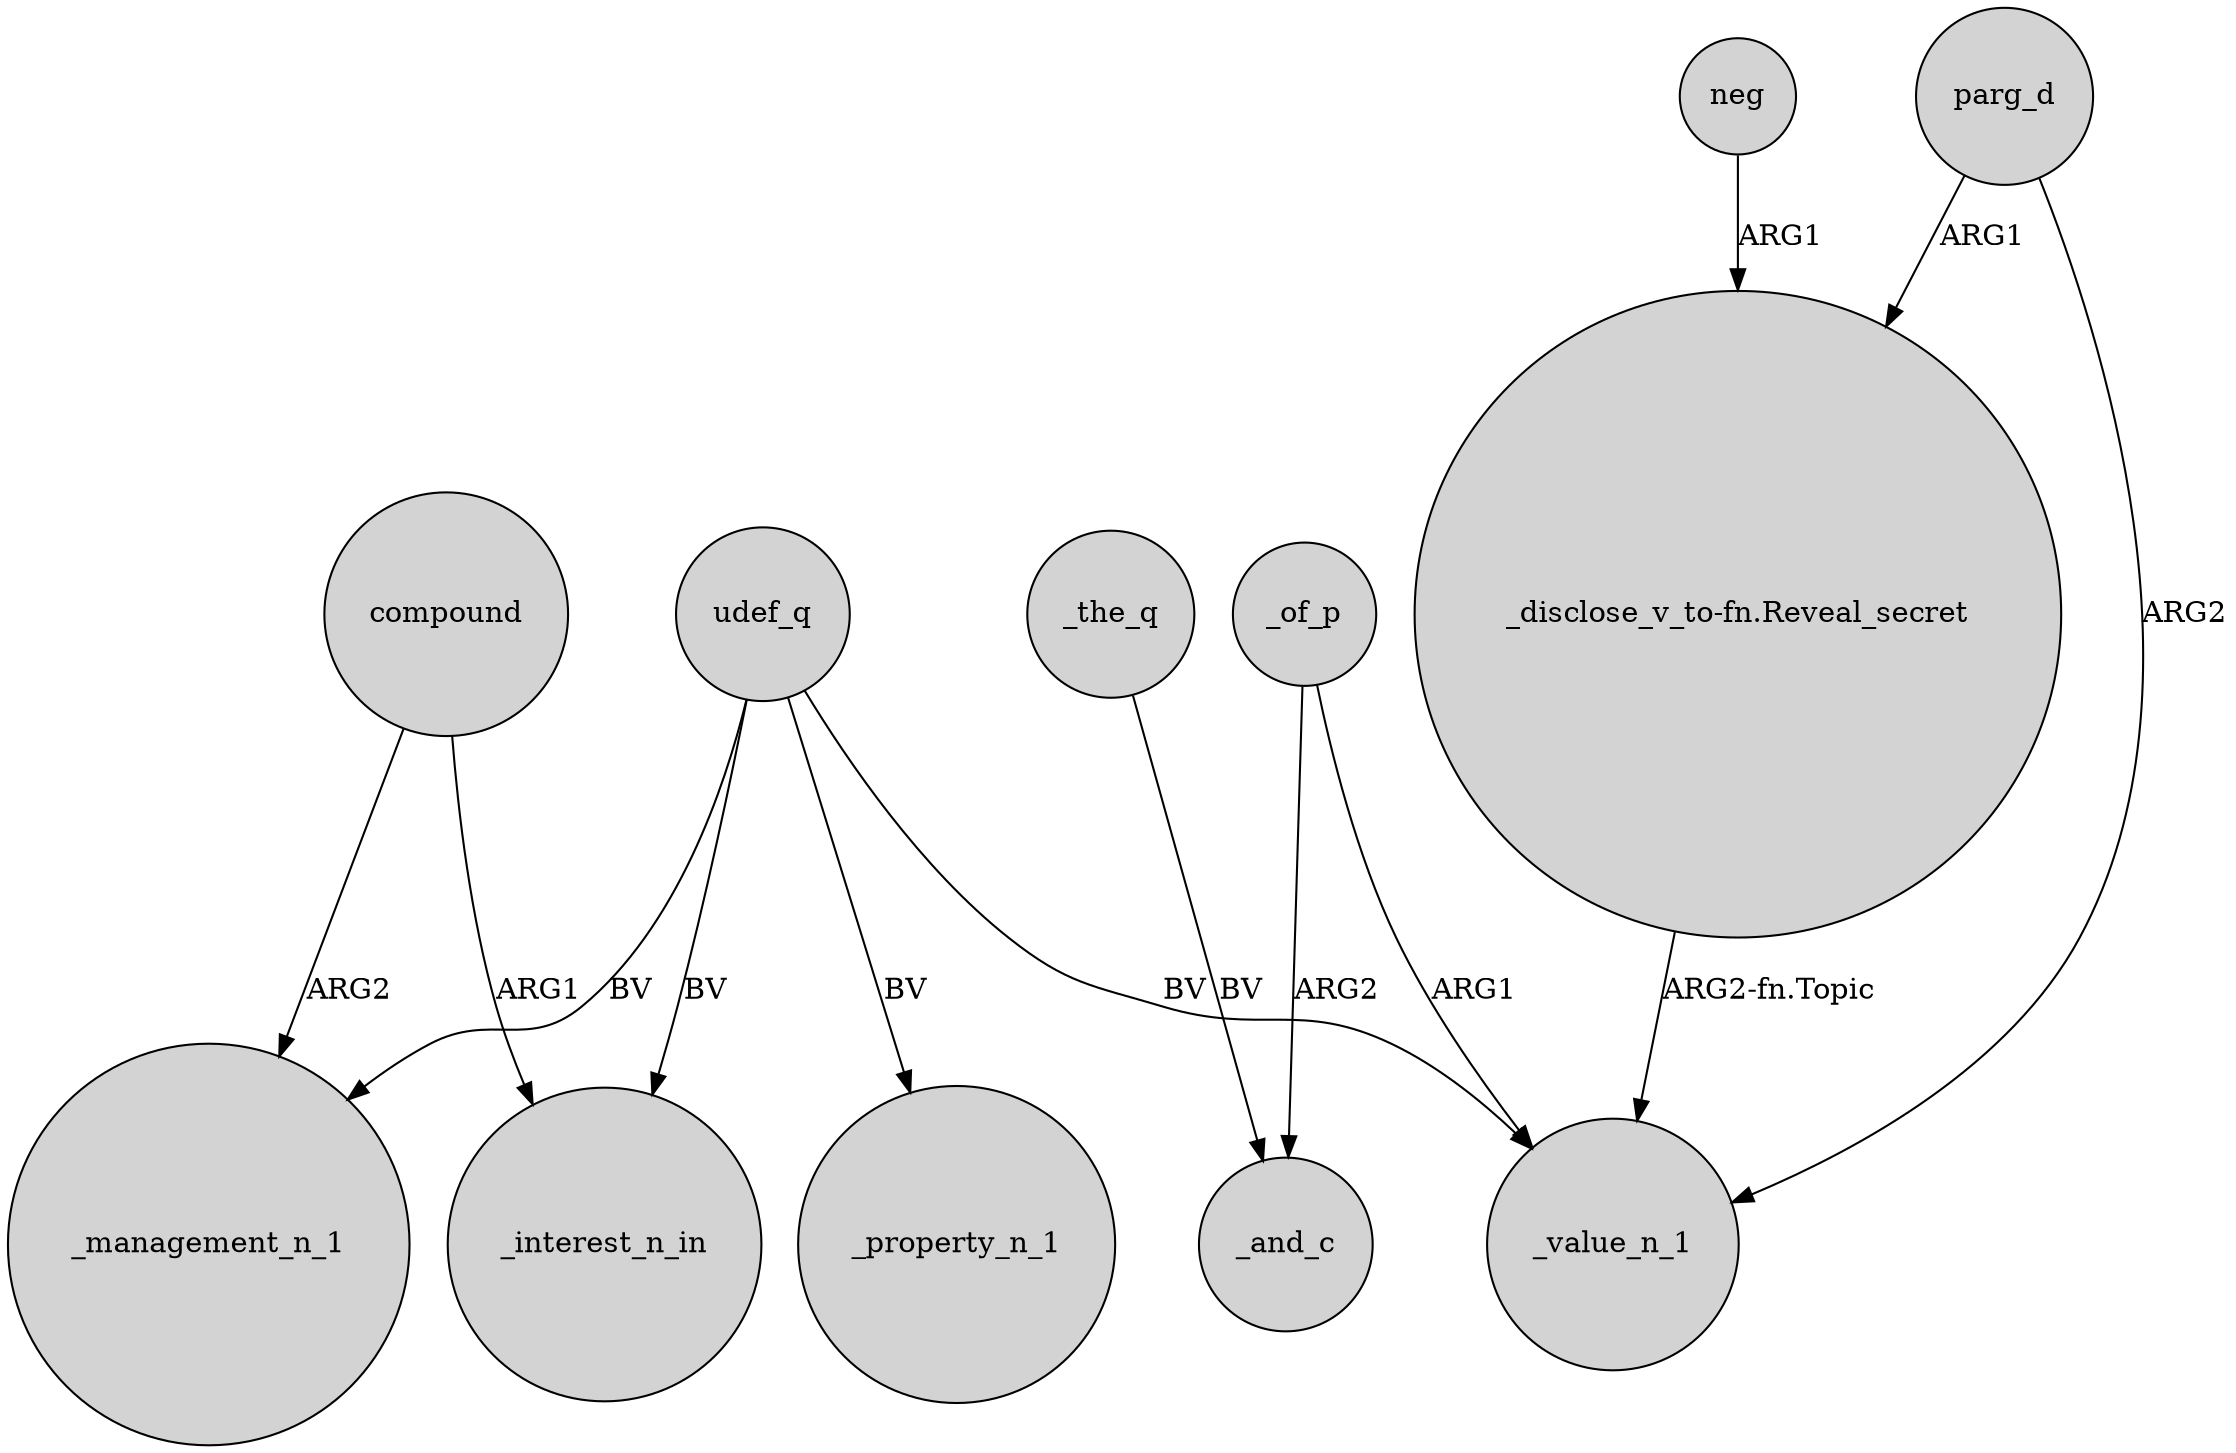 digraph {
	node [shape=circle style=filled]
	_of_p -> _value_n_1 [label=ARG1]
	_the_q -> _and_c [label=BV]
	_of_p -> _and_c [label=ARG2]
	udef_q -> _value_n_1 [label=BV]
	compound -> _management_n_1 [label=ARG2]
	parg_d -> _value_n_1 [label=ARG2]
	neg -> "_disclose_v_to-fn.Reveal_secret" [label=ARG1]
	"_disclose_v_to-fn.Reveal_secret" -> _value_n_1 [label="ARG2-fn.Topic"]
	compound -> _interest_n_in [label=ARG1]
	udef_q -> _interest_n_in [label=BV]
	udef_q -> _management_n_1 [label=BV]
	udef_q -> _property_n_1 [label=BV]
	parg_d -> "_disclose_v_to-fn.Reveal_secret" [label=ARG1]
}
